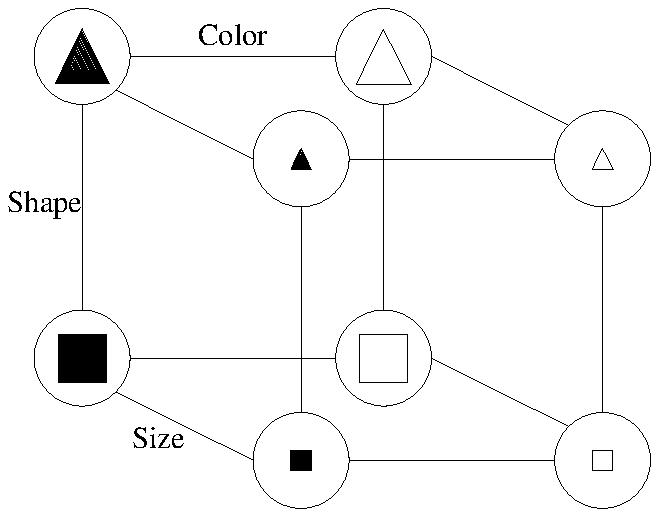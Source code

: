 
.ps 8

.PS 4.0 2.5

# shep61_f2.pic, 13 Oct 01

define triangle {

move left $1/2
move down $1/2
line right $1 then up $1 left $1/2 then down $1 left $1/2
}

define fill_triangle {

move left $1/2
move down $1/2
for len=0 to $1/2 by $1 / 100 do
   {
   move up $1 / 200
   move right $1 / 200
   line right $1-2*len then up $1-2*len left ($1-2*len)/2 then down $1-2*len left ($1-2*len)/2
   }
}

define square_ring {
C: circle
   move to last circle.c
   fill_triangle(0.08)
   move to last circle.s
   line down 0.3 "\s+3Shape\s-3" rjust
   move to last circle.se
   line down 0.1 right 0.2
   circle
   move to last circle.c
   fill_triangle(0.03)
   move to last circle.s
   line down 0.3
   move to last circle.e
   line right 0.3
   circle
   move to last circle.c
   triangle(0.03)
   move to last circle.s
   line down 0.3
   move to last circle.nw
   line up 0.1 left 0.2
   circle
   move to last circle.c
   triangle(0.08)
   move to last circle.s
   line down 0.3
   move to last circle.w
   line left 0.3 "\s+3Color\s-3" above
   
   move to C.s
   move down 0.3
   circle
   box ht 0.07 wid 0.07 fill at last circle.c
   move to last circle.se
   line down 0.1 right 0.2 "\s+3Size\s-3" rjust below
   circle
   box ht 0.03 wid 0.03 fill at last circle.c
   move to last circle.e
   line right 0.3
   circle
   box ht 0.03 wid 0.03 at last circle.c
   move to last circle.nw
   line up 0.1 left 0.2
   circle
   box ht 0.07 wid 0.07 at last circle.c
   move to last circle.w
   line left 0.3
  
   }

circlerad=0.07
fillval=1.0

square_ring

.PE

